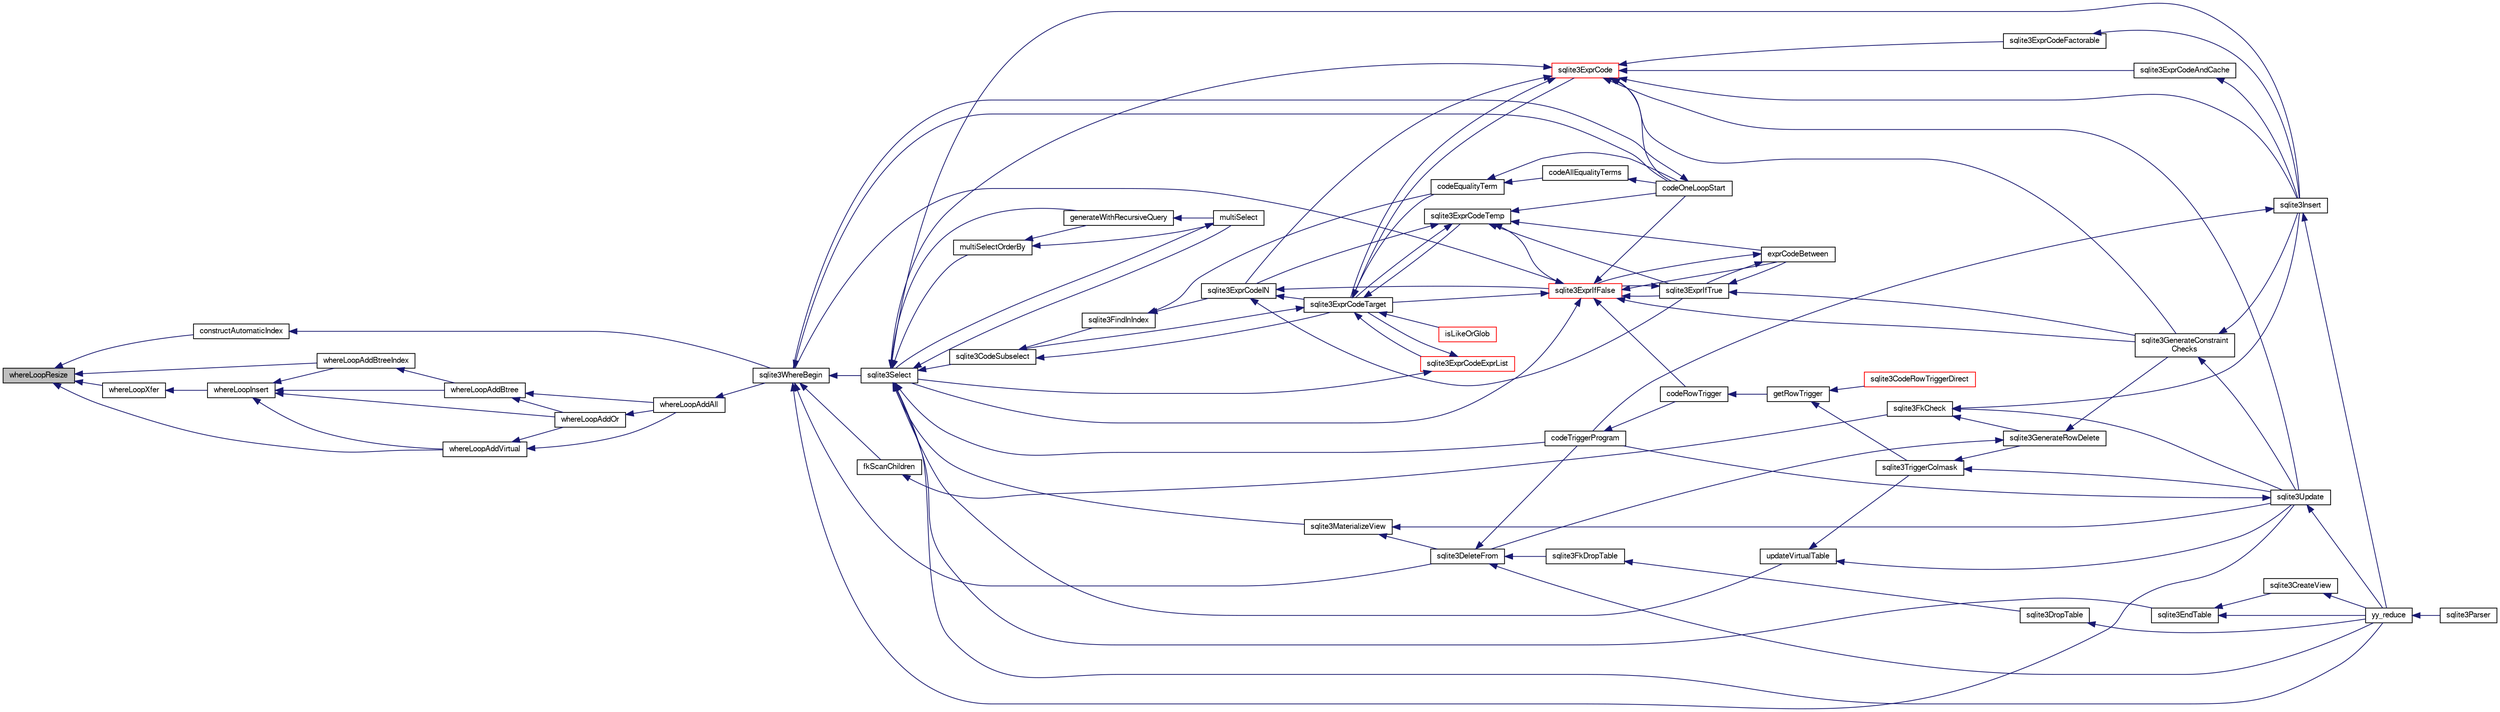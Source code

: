 digraph "whereLoopResize"
{
  edge [fontname="FreeSans",fontsize="10",labelfontname="FreeSans",labelfontsize="10"];
  node [fontname="FreeSans",fontsize="10",shape=record];
  rankdir="LR";
  Node914979 [label="whereLoopResize",height=0.2,width=0.4,color="black", fillcolor="grey75", style="filled", fontcolor="black"];
  Node914979 -> Node914980 [dir="back",color="midnightblue",fontsize="10",style="solid",fontname="FreeSans"];
  Node914980 [label="constructAutomaticIndex",height=0.2,width=0.4,color="black", fillcolor="white", style="filled",URL="$sqlite3_8c.html#aad43d38bc718f4c8e8d0dd8f33ed526f"];
  Node914980 -> Node914981 [dir="back",color="midnightblue",fontsize="10",style="solid",fontname="FreeSans"];
  Node914981 [label="sqlite3WhereBegin",height=0.2,width=0.4,color="black", fillcolor="white", style="filled",URL="$sqlite3_8c.html#acad049f5c9a96a8118cffd5e5ce89f7c"];
  Node914981 -> Node914982 [dir="back",color="midnightblue",fontsize="10",style="solid",fontname="FreeSans"];
  Node914982 [label="sqlite3DeleteFrom",height=0.2,width=0.4,color="black", fillcolor="white", style="filled",URL="$sqlite3_8c.html#ab9b4b45349188b49eabb23f94608a091"];
  Node914982 -> Node914983 [dir="back",color="midnightblue",fontsize="10",style="solid",fontname="FreeSans"];
  Node914983 [label="sqlite3FkDropTable",height=0.2,width=0.4,color="black", fillcolor="white", style="filled",URL="$sqlite3_8c.html#a1218c6fc74e89152ceaa4760e82f5ef9"];
  Node914983 -> Node914984 [dir="back",color="midnightblue",fontsize="10",style="solid",fontname="FreeSans"];
  Node914984 [label="sqlite3DropTable",height=0.2,width=0.4,color="black", fillcolor="white", style="filled",URL="$sqlite3_8c.html#a5534f77364b5568783c0e50db3c9defb"];
  Node914984 -> Node914985 [dir="back",color="midnightblue",fontsize="10",style="solid",fontname="FreeSans"];
  Node914985 [label="yy_reduce",height=0.2,width=0.4,color="black", fillcolor="white", style="filled",URL="$sqlite3_8c.html#a7c419a9b25711c666a9a2449ef377f14"];
  Node914985 -> Node914986 [dir="back",color="midnightblue",fontsize="10",style="solid",fontname="FreeSans"];
  Node914986 [label="sqlite3Parser",height=0.2,width=0.4,color="black", fillcolor="white", style="filled",URL="$sqlite3_8c.html#a0327d71a5fabe0b6a343d78a2602e72a"];
  Node914982 -> Node914987 [dir="back",color="midnightblue",fontsize="10",style="solid",fontname="FreeSans"];
  Node914987 [label="codeTriggerProgram",height=0.2,width=0.4,color="black", fillcolor="white", style="filled",URL="$sqlite3_8c.html#a120801f59d9281d201d2ff4b2606836e"];
  Node914987 -> Node914988 [dir="back",color="midnightblue",fontsize="10",style="solid",fontname="FreeSans"];
  Node914988 [label="codeRowTrigger",height=0.2,width=0.4,color="black", fillcolor="white", style="filled",URL="$sqlite3_8c.html#a463cea5aaaf388b560b206570a0022fc"];
  Node914988 -> Node914989 [dir="back",color="midnightblue",fontsize="10",style="solid",fontname="FreeSans"];
  Node914989 [label="getRowTrigger",height=0.2,width=0.4,color="black", fillcolor="white", style="filled",URL="$sqlite3_8c.html#a69626ef20b540d1a2b19cf56f3f45689"];
  Node914989 -> Node914990 [dir="back",color="midnightblue",fontsize="10",style="solid",fontname="FreeSans"];
  Node914990 [label="sqlite3CodeRowTriggerDirect",height=0.2,width=0.4,color="red", fillcolor="white", style="filled",URL="$sqlite3_8c.html#ad92829f9001bcf89a0299dad5a48acd4"];
  Node914989 -> Node914997 [dir="back",color="midnightblue",fontsize="10",style="solid",fontname="FreeSans"];
  Node914997 [label="sqlite3TriggerColmask",height=0.2,width=0.4,color="black", fillcolor="white", style="filled",URL="$sqlite3_8c.html#acace8e99e37ae5e84ea03c65e820c540"];
  Node914997 -> Node914992 [dir="back",color="midnightblue",fontsize="10",style="solid",fontname="FreeSans"];
  Node914992 [label="sqlite3GenerateRowDelete",height=0.2,width=0.4,color="black", fillcolor="white", style="filled",URL="$sqlite3_8c.html#a2c76cbf3027fc18fdbb8cb4cd96b77d9"];
  Node914992 -> Node914982 [dir="back",color="midnightblue",fontsize="10",style="solid",fontname="FreeSans"];
  Node914992 -> Node914993 [dir="back",color="midnightblue",fontsize="10",style="solid",fontname="FreeSans"];
  Node914993 [label="sqlite3GenerateConstraint\lChecks",height=0.2,width=0.4,color="black", fillcolor="white", style="filled",URL="$sqlite3_8c.html#aef639c1e6a0c0a67ca6e7690ad931bd2"];
  Node914993 -> Node914994 [dir="back",color="midnightblue",fontsize="10",style="solid",fontname="FreeSans"];
  Node914994 [label="sqlite3Insert",height=0.2,width=0.4,color="black", fillcolor="white", style="filled",URL="$sqlite3_8c.html#a5b17c9c2000bae6bdff8e6be48d7dc2b"];
  Node914994 -> Node914987 [dir="back",color="midnightblue",fontsize="10",style="solid",fontname="FreeSans"];
  Node914994 -> Node914985 [dir="back",color="midnightblue",fontsize="10",style="solid",fontname="FreeSans"];
  Node914993 -> Node914995 [dir="back",color="midnightblue",fontsize="10",style="solid",fontname="FreeSans"];
  Node914995 [label="sqlite3Update",height=0.2,width=0.4,color="black", fillcolor="white", style="filled",URL="$sqlite3_8c.html#ac5aa67c46e8cc8174566fabe6809fafa"];
  Node914995 -> Node914987 [dir="back",color="midnightblue",fontsize="10",style="solid",fontname="FreeSans"];
  Node914995 -> Node914985 [dir="back",color="midnightblue",fontsize="10",style="solid",fontname="FreeSans"];
  Node914997 -> Node914995 [dir="back",color="midnightblue",fontsize="10",style="solid",fontname="FreeSans"];
  Node914982 -> Node914985 [dir="back",color="midnightblue",fontsize="10",style="solid",fontname="FreeSans"];
  Node914981 -> Node914998 [dir="back",color="midnightblue",fontsize="10",style="solid",fontname="FreeSans"];
  Node914998 [label="fkScanChildren",height=0.2,width=0.4,color="black", fillcolor="white", style="filled",URL="$sqlite3_8c.html#a67c9dcb484336b3155e7a82a037d4691"];
  Node914998 -> Node914999 [dir="back",color="midnightblue",fontsize="10",style="solid",fontname="FreeSans"];
  Node914999 [label="sqlite3FkCheck",height=0.2,width=0.4,color="black", fillcolor="white", style="filled",URL="$sqlite3_8c.html#aa38fb76c7d6f48f19772877a41703b92"];
  Node914999 -> Node914992 [dir="back",color="midnightblue",fontsize="10",style="solid",fontname="FreeSans"];
  Node914999 -> Node914994 [dir="back",color="midnightblue",fontsize="10",style="solid",fontname="FreeSans"];
  Node914999 -> Node914995 [dir="back",color="midnightblue",fontsize="10",style="solid",fontname="FreeSans"];
  Node914981 -> Node915000 [dir="back",color="midnightblue",fontsize="10",style="solid",fontname="FreeSans"];
  Node915000 [label="sqlite3Select",height=0.2,width=0.4,color="black", fillcolor="white", style="filled",URL="$sqlite3_8c.html#a2465ee8c956209ba4b272477b7c21a45"];
  Node915000 -> Node915001 [dir="back",color="midnightblue",fontsize="10",style="solid",fontname="FreeSans"];
  Node915001 [label="sqlite3CodeSubselect",height=0.2,width=0.4,color="black", fillcolor="white", style="filled",URL="$sqlite3_8c.html#aa69b46d2204a1d1b110107a1be12ee0c"];
  Node915001 -> Node915002 [dir="back",color="midnightblue",fontsize="10",style="solid",fontname="FreeSans"];
  Node915002 [label="sqlite3FindInIndex",height=0.2,width=0.4,color="black", fillcolor="white", style="filled",URL="$sqlite3_8c.html#af7d8c56ab0231f44bb5f87b3fafeffb2"];
  Node915002 -> Node915003 [dir="back",color="midnightblue",fontsize="10",style="solid",fontname="FreeSans"];
  Node915003 [label="sqlite3ExprCodeIN",height=0.2,width=0.4,color="black", fillcolor="white", style="filled",URL="$sqlite3_8c.html#ad9cf4f5b5ffb90c24a4a0900c8626193"];
  Node915003 -> Node915004 [dir="back",color="midnightblue",fontsize="10",style="solid",fontname="FreeSans"];
  Node915004 [label="sqlite3ExprCodeTarget",height=0.2,width=0.4,color="black", fillcolor="white", style="filled",URL="$sqlite3_8c.html#a4f308397a0a3ed299ed31aaa1ae2a293"];
  Node915004 -> Node915001 [dir="back",color="midnightblue",fontsize="10",style="solid",fontname="FreeSans"];
  Node915004 -> Node915005 [dir="back",color="midnightblue",fontsize="10",style="solid",fontname="FreeSans"];
  Node915005 [label="sqlite3ExprCodeTemp",height=0.2,width=0.4,color="black", fillcolor="white", style="filled",URL="$sqlite3_8c.html#a3bc5c1ccb3c5851847e2aeb4a84ae1fc"];
  Node915005 -> Node915003 [dir="back",color="midnightblue",fontsize="10",style="solid",fontname="FreeSans"];
  Node915005 -> Node915004 [dir="back",color="midnightblue",fontsize="10",style="solid",fontname="FreeSans"];
  Node915005 -> Node915006 [dir="back",color="midnightblue",fontsize="10",style="solid",fontname="FreeSans"];
  Node915006 [label="exprCodeBetween",height=0.2,width=0.4,color="black", fillcolor="white", style="filled",URL="$sqlite3_8c.html#abd053493214542bca8f406f42145d173"];
  Node915006 -> Node915007 [dir="back",color="midnightblue",fontsize="10",style="solid",fontname="FreeSans"];
  Node915007 [label="sqlite3ExprIfTrue",height=0.2,width=0.4,color="black", fillcolor="white", style="filled",URL="$sqlite3_8c.html#ad93a55237c23e1b743ab1f59df1a1444"];
  Node915007 -> Node915006 [dir="back",color="midnightblue",fontsize="10",style="solid",fontname="FreeSans"];
  Node915007 -> Node915008 [dir="back",color="midnightblue",fontsize="10",style="solid",fontname="FreeSans"];
  Node915008 [label="sqlite3ExprIfFalse",height=0.2,width=0.4,color="red", fillcolor="white", style="filled",URL="$sqlite3_8c.html#af97ecccb5d56e321e118414b08f65b71"];
  Node915008 -> Node915004 [dir="back",color="midnightblue",fontsize="10",style="solid",fontname="FreeSans"];
  Node915008 -> Node915006 [dir="back",color="midnightblue",fontsize="10",style="solid",fontname="FreeSans"];
  Node915008 -> Node915007 [dir="back",color="midnightblue",fontsize="10",style="solid",fontname="FreeSans"];
  Node915008 -> Node914993 [dir="back",color="midnightblue",fontsize="10",style="solid",fontname="FreeSans"];
  Node915008 -> Node915000 [dir="back",color="midnightblue",fontsize="10",style="solid",fontname="FreeSans"];
  Node915008 -> Node914988 [dir="back",color="midnightblue",fontsize="10",style="solid",fontname="FreeSans"];
  Node915008 -> Node915021 [dir="back",color="midnightblue",fontsize="10",style="solid",fontname="FreeSans"];
  Node915021 [label="codeOneLoopStart",height=0.2,width=0.4,color="black", fillcolor="white", style="filled",URL="$sqlite3_8c.html#aa868875120b151c169cc79139ed6e008"];
  Node915021 -> Node914981 [dir="back",color="midnightblue",fontsize="10",style="solid",fontname="FreeSans"];
  Node915008 -> Node914981 [dir="back",color="midnightblue",fontsize="10",style="solid",fontname="FreeSans"];
  Node915007 -> Node914993 [dir="back",color="midnightblue",fontsize="10",style="solid",fontname="FreeSans"];
  Node915006 -> Node915008 [dir="back",color="midnightblue",fontsize="10",style="solid",fontname="FreeSans"];
  Node915005 -> Node915007 [dir="back",color="midnightblue",fontsize="10",style="solid",fontname="FreeSans"];
  Node915005 -> Node915008 [dir="back",color="midnightblue",fontsize="10",style="solid",fontname="FreeSans"];
  Node915005 -> Node915021 [dir="back",color="midnightblue",fontsize="10",style="solid",fontname="FreeSans"];
  Node915004 -> Node915022 [dir="back",color="midnightblue",fontsize="10",style="solid",fontname="FreeSans"];
  Node915022 [label="sqlite3ExprCode",height=0.2,width=0.4,color="red", fillcolor="white", style="filled",URL="$sqlite3_8c.html#a75f270fb0b111b86924cca4ea507b417"];
  Node915022 -> Node915003 [dir="back",color="midnightblue",fontsize="10",style="solid",fontname="FreeSans"];
  Node915022 -> Node915004 [dir="back",color="midnightblue",fontsize="10",style="solid",fontname="FreeSans"];
  Node915022 -> Node915023 [dir="back",color="midnightblue",fontsize="10",style="solid",fontname="FreeSans"];
  Node915023 [label="sqlite3ExprCodeFactorable",height=0.2,width=0.4,color="black", fillcolor="white", style="filled",URL="$sqlite3_8c.html#a843f7fd58eec5a683c1fd8435fcd1e84"];
  Node915023 -> Node914994 [dir="back",color="midnightblue",fontsize="10",style="solid",fontname="FreeSans"];
  Node915022 -> Node915024 [dir="back",color="midnightblue",fontsize="10",style="solid",fontname="FreeSans"];
  Node915024 [label="sqlite3ExprCodeAndCache",height=0.2,width=0.4,color="black", fillcolor="white", style="filled",URL="$sqlite3_8c.html#ae3e46527d9b7fc9cb9236d21a5e6b1d8"];
  Node915024 -> Node914994 [dir="back",color="midnightblue",fontsize="10",style="solid",fontname="FreeSans"];
  Node915022 -> Node914994 [dir="back",color="midnightblue",fontsize="10",style="solid",fontname="FreeSans"];
  Node915022 -> Node914993 [dir="back",color="midnightblue",fontsize="10",style="solid",fontname="FreeSans"];
  Node915022 -> Node915000 [dir="back",color="midnightblue",fontsize="10",style="solid",fontname="FreeSans"];
  Node915022 -> Node914995 [dir="back",color="midnightblue",fontsize="10",style="solid",fontname="FreeSans"];
  Node915022 -> Node915021 [dir="back",color="midnightblue",fontsize="10",style="solid",fontname="FreeSans"];
  Node915004 -> Node915034 [dir="back",color="midnightblue",fontsize="10",style="solid",fontname="FreeSans"];
  Node915034 [label="sqlite3ExprCodeExprList",height=0.2,width=0.4,color="red", fillcolor="white", style="filled",URL="$sqlite3_8c.html#a05b2b3dc3de7565de24eb3a2ff4e9566"];
  Node915034 -> Node915004 [dir="back",color="midnightblue",fontsize="10",style="solid",fontname="FreeSans"];
  Node915034 -> Node915000 [dir="back",color="midnightblue",fontsize="10",style="solid",fontname="FreeSans"];
  Node915004 -> Node915037 [dir="back",color="midnightblue",fontsize="10",style="solid",fontname="FreeSans"];
  Node915037 [label="isLikeOrGlob",height=0.2,width=0.4,color="red", fillcolor="white", style="filled",URL="$sqlite3_8c.html#a6c38e495198bf8976f68d1a6ebd74a50"];
  Node915004 -> Node915046 [dir="back",color="midnightblue",fontsize="10",style="solid",fontname="FreeSans"];
  Node915046 [label="codeEqualityTerm",height=0.2,width=0.4,color="black", fillcolor="white", style="filled",URL="$sqlite3_8c.html#ad88a57073f031452c9843e97f15acc47"];
  Node915046 -> Node915047 [dir="back",color="midnightblue",fontsize="10",style="solid",fontname="FreeSans"];
  Node915047 [label="codeAllEqualityTerms",height=0.2,width=0.4,color="black", fillcolor="white", style="filled",URL="$sqlite3_8c.html#a3095598b812500a4efe41bf17cd49381"];
  Node915047 -> Node915021 [dir="back",color="midnightblue",fontsize="10",style="solid",fontname="FreeSans"];
  Node915046 -> Node915021 [dir="back",color="midnightblue",fontsize="10",style="solid",fontname="FreeSans"];
  Node915003 -> Node915007 [dir="back",color="midnightblue",fontsize="10",style="solid",fontname="FreeSans"];
  Node915003 -> Node915008 [dir="back",color="midnightblue",fontsize="10",style="solid",fontname="FreeSans"];
  Node915002 -> Node915046 [dir="back",color="midnightblue",fontsize="10",style="solid",fontname="FreeSans"];
  Node915001 -> Node915004 [dir="back",color="midnightblue",fontsize="10",style="solid",fontname="FreeSans"];
  Node915000 -> Node915014 [dir="back",color="midnightblue",fontsize="10",style="solid",fontname="FreeSans"];
  Node915014 [label="sqlite3EndTable",height=0.2,width=0.4,color="black", fillcolor="white", style="filled",URL="$sqlite3_8c.html#a7b5f2c66c0f0b6f819d970ca389768b0"];
  Node915014 -> Node915015 [dir="back",color="midnightblue",fontsize="10",style="solid",fontname="FreeSans"];
  Node915015 [label="sqlite3CreateView",height=0.2,width=0.4,color="black", fillcolor="white", style="filled",URL="$sqlite3_8c.html#a9d85cb00ff71dee5cd9a019503a6982e"];
  Node915015 -> Node914985 [dir="back",color="midnightblue",fontsize="10",style="solid",fontname="FreeSans"];
  Node915014 -> Node914985 [dir="back",color="midnightblue",fontsize="10",style="solid",fontname="FreeSans"];
  Node915000 -> Node915048 [dir="back",color="midnightblue",fontsize="10",style="solid",fontname="FreeSans"];
  Node915048 [label="sqlite3MaterializeView",height=0.2,width=0.4,color="black", fillcolor="white", style="filled",URL="$sqlite3_8c.html#a4557984b0b75f998fb0c3f231c9b1def"];
  Node915048 -> Node914982 [dir="back",color="midnightblue",fontsize="10",style="solid",fontname="FreeSans"];
  Node915048 -> Node914995 [dir="back",color="midnightblue",fontsize="10",style="solid",fontname="FreeSans"];
  Node915000 -> Node914994 [dir="back",color="midnightblue",fontsize="10",style="solid",fontname="FreeSans"];
  Node915000 -> Node915030 [dir="back",color="midnightblue",fontsize="10",style="solid",fontname="FreeSans"];
  Node915030 [label="generateWithRecursiveQuery",height=0.2,width=0.4,color="black", fillcolor="white", style="filled",URL="$sqlite3_8c.html#ade2c3663fa9c3b9676507984b9483942"];
  Node915030 -> Node915031 [dir="back",color="midnightblue",fontsize="10",style="solid",fontname="FreeSans"];
  Node915031 [label="multiSelect",height=0.2,width=0.4,color="black", fillcolor="white", style="filled",URL="$sqlite3_8c.html#a6456c61f3d9b2389738753cedfa24fa7"];
  Node915031 -> Node915000 [dir="back",color="midnightblue",fontsize="10",style="solid",fontname="FreeSans"];
  Node915000 -> Node915031 [dir="back",color="midnightblue",fontsize="10",style="solid",fontname="FreeSans"];
  Node915000 -> Node915032 [dir="back",color="midnightblue",fontsize="10",style="solid",fontname="FreeSans"];
  Node915032 [label="multiSelectOrderBy",height=0.2,width=0.4,color="black", fillcolor="white", style="filled",URL="$sqlite3_8c.html#afcdb8488c6f4dfdadaf9f04bca35b808"];
  Node915032 -> Node915030 [dir="back",color="midnightblue",fontsize="10",style="solid",fontname="FreeSans"];
  Node915032 -> Node915031 [dir="back",color="midnightblue",fontsize="10",style="solid",fontname="FreeSans"];
  Node915000 -> Node914987 [dir="back",color="midnightblue",fontsize="10",style="solid",fontname="FreeSans"];
  Node915000 -> Node915049 [dir="back",color="midnightblue",fontsize="10",style="solid",fontname="FreeSans"];
  Node915049 [label="updateVirtualTable",height=0.2,width=0.4,color="black", fillcolor="white", style="filled",URL="$sqlite3_8c.html#a740220531db9293c39a2cdd7da3f74e1"];
  Node915049 -> Node914997 [dir="back",color="midnightblue",fontsize="10",style="solid",fontname="FreeSans"];
  Node915049 -> Node914995 [dir="back",color="midnightblue",fontsize="10",style="solid",fontname="FreeSans"];
  Node915000 -> Node914985 [dir="back",color="midnightblue",fontsize="10",style="solid",fontname="FreeSans"];
  Node914981 -> Node914995 [dir="back",color="midnightblue",fontsize="10",style="solid",fontname="FreeSans"];
  Node914981 -> Node915021 [dir="back",color="midnightblue",fontsize="10",style="solid",fontname="FreeSans"];
  Node914979 -> Node915050 [dir="back",color="midnightblue",fontsize="10",style="solid",fontname="FreeSans"];
  Node915050 [label="whereLoopXfer",height=0.2,width=0.4,color="black", fillcolor="white", style="filled",URL="$sqlite3_8c.html#af37655e2277d89a38c9abde52557279c"];
  Node915050 -> Node915051 [dir="back",color="midnightblue",fontsize="10",style="solid",fontname="FreeSans"];
  Node915051 [label="whereLoopInsert",height=0.2,width=0.4,color="black", fillcolor="white", style="filled",URL="$sqlite3_8c.html#ada13bf44312e72e96852fb296905cd51"];
  Node915051 -> Node915052 [dir="back",color="midnightblue",fontsize="10",style="solid",fontname="FreeSans"];
  Node915052 [label="whereLoopAddBtreeIndex",height=0.2,width=0.4,color="black", fillcolor="white", style="filled",URL="$sqlite3_8c.html#abde05643b060182010b7eb8098125a05"];
  Node915052 -> Node915053 [dir="back",color="midnightblue",fontsize="10",style="solid",fontname="FreeSans"];
  Node915053 [label="whereLoopAddBtree",height=0.2,width=0.4,color="black", fillcolor="white", style="filled",URL="$sqlite3_8c.html#aefe415538d2f9e200227977d2edaab3b"];
  Node915053 -> Node915054 [dir="back",color="midnightblue",fontsize="10",style="solid",fontname="FreeSans"];
  Node915054 [label="whereLoopAddOr",height=0.2,width=0.4,color="black", fillcolor="white", style="filled",URL="$sqlite3_8c.html#a97235f1da77b1e3f85d7132c9229234c"];
  Node915054 -> Node915055 [dir="back",color="midnightblue",fontsize="10",style="solid",fontname="FreeSans"];
  Node915055 [label="whereLoopAddAll",height=0.2,width=0.4,color="black", fillcolor="white", style="filled",URL="$sqlite3_8c.html#a861eb511463c5b852550018fee710f53"];
  Node915055 -> Node914981 [dir="back",color="midnightblue",fontsize="10",style="solid",fontname="FreeSans"];
  Node915053 -> Node915055 [dir="back",color="midnightblue",fontsize="10",style="solid",fontname="FreeSans"];
  Node915051 -> Node915053 [dir="back",color="midnightblue",fontsize="10",style="solid",fontname="FreeSans"];
  Node915051 -> Node915056 [dir="back",color="midnightblue",fontsize="10",style="solid",fontname="FreeSans"];
  Node915056 [label="whereLoopAddVirtual",height=0.2,width=0.4,color="black", fillcolor="white", style="filled",URL="$sqlite3_8c.html#a33925379c63da49cea2e66c7780a4873"];
  Node915056 -> Node915054 [dir="back",color="midnightblue",fontsize="10",style="solid",fontname="FreeSans"];
  Node915056 -> Node915055 [dir="back",color="midnightblue",fontsize="10",style="solid",fontname="FreeSans"];
  Node915051 -> Node915054 [dir="back",color="midnightblue",fontsize="10",style="solid",fontname="FreeSans"];
  Node914979 -> Node915052 [dir="back",color="midnightblue",fontsize="10",style="solid",fontname="FreeSans"];
  Node914979 -> Node915056 [dir="back",color="midnightblue",fontsize="10",style="solid",fontname="FreeSans"];
}
